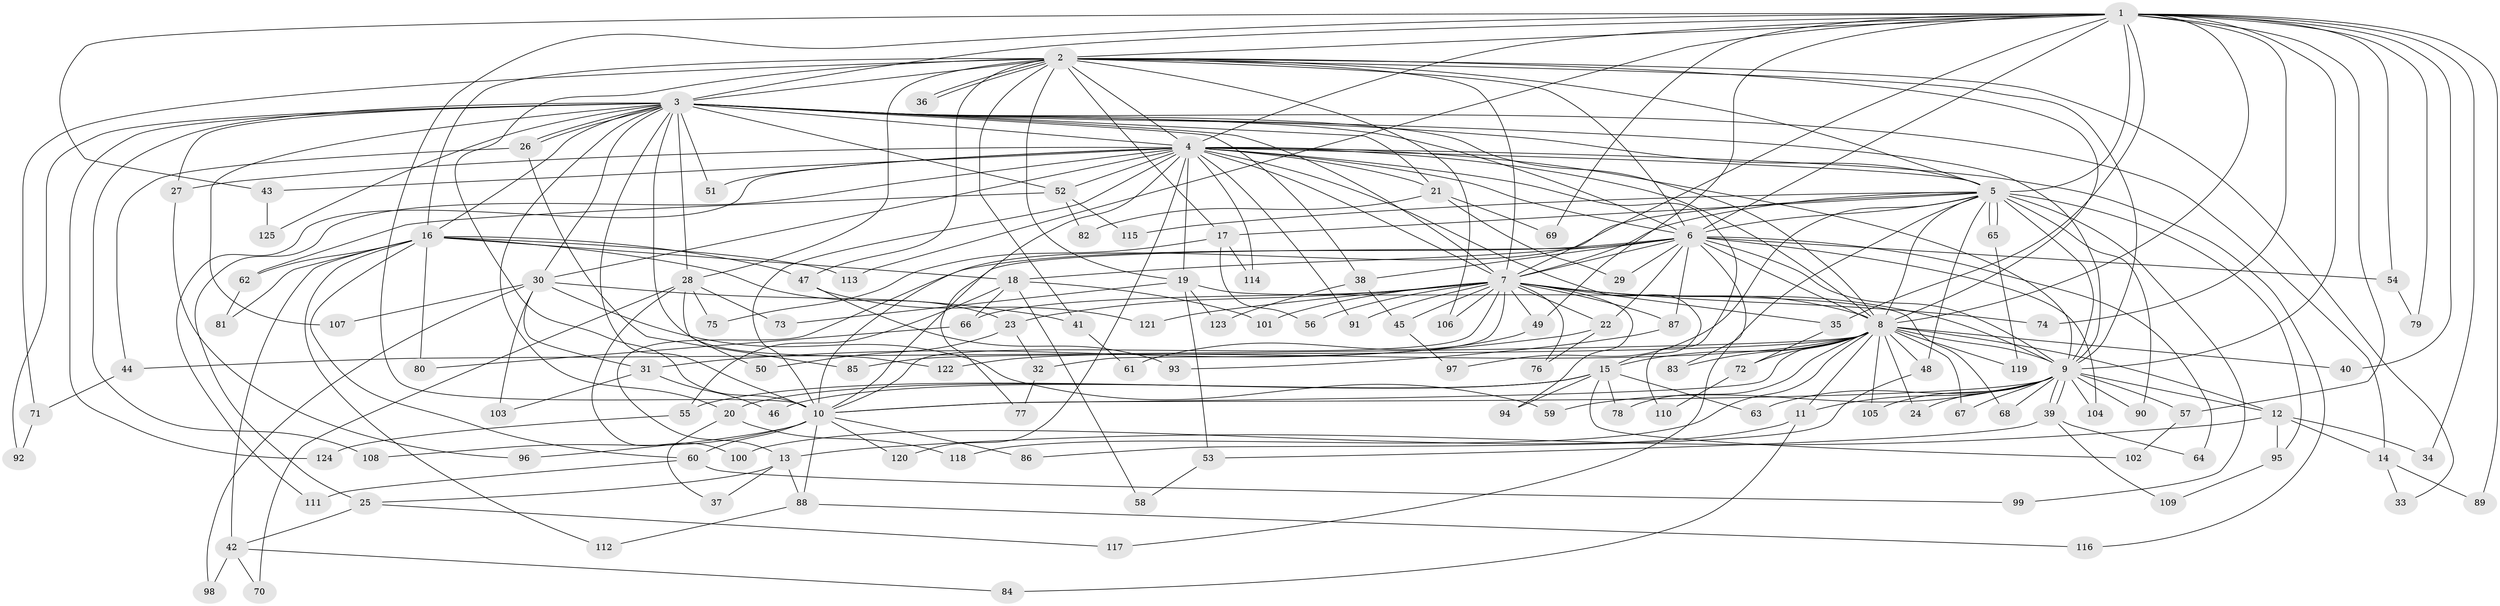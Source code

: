 // coarse degree distribution, {21: 0.010416666666666666, 20: 0.020833333333333332, 26: 0.010416666666666666, 24: 0.010416666666666666, 18: 0.010416666666666666, 23: 0.020833333333333332, 22: 0.010416666666666666, 13: 0.010416666666666666, 4: 0.08333333333333333, 9: 0.020833333333333332, 14: 0.010416666666666666, 5: 0.03125, 6: 0.020833333333333332, 3: 0.20833333333333334, 7: 0.03125, 2: 0.4895833333333333}
// Generated by graph-tools (version 1.1) at 2025/41/03/06/25 10:41:38]
// undirected, 125 vertices, 275 edges
graph export_dot {
graph [start="1"]
  node [color=gray90,style=filled];
  1;
  2;
  3;
  4;
  5;
  6;
  7;
  8;
  9;
  10;
  11;
  12;
  13;
  14;
  15;
  16;
  17;
  18;
  19;
  20;
  21;
  22;
  23;
  24;
  25;
  26;
  27;
  28;
  29;
  30;
  31;
  32;
  33;
  34;
  35;
  36;
  37;
  38;
  39;
  40;
  41;
  42;
  43;
  44;
  45;
  46;
  47;
  48;
  49;
  50;
  51;
  52;
  53;
  54;
  55;
  56;
  57;
  58;
  59;
  60;
  61;
  62;
  63;
  64;
  65;
  66;
  67;
  68;
  69;
  70;
  71;
  72;
  73;
  74;
  75;
  76;
  77;
  78;
  79;
  80;
  81;
  82;
  83;
  84;
  85;
  86;
  87;
  88;
  89;
  90;
  91;
  92;
  93;
  94;
  95;
  96;
  97;
  98;
  99;
  100;
  101;
  102;
  103;
  104;
  105;
  106;
  107;
  108;
  109;
  110;
  111;
  112;
  113;
  114;
  115;
  116;
  117;
  118;
  119;
  120;
  121;
  122;
  123;
  124;
  125;
  1 -- 2;
  1 -- 3;
  1 -- 4;
  1 -- 5;
  1 -- 6;
  1 -- 7;
  1 -- 8;
  1 -- 9;
  1 -- 10;
  1 -- 34;
  1 -- 35;
  1 -- 40;
  1 -- 43;
  1 -- 49;
  1 -- 54;
  1 -- 57;
  1 -- 69;
  1 -- 74;
  1 -- 79;
  1 -- 89;
  1 -- 113;
  2 -- 3;
  2 -- 4;
  2 -- 5;
  2 -- 6;
  2 -- 7;
  2 -- 8;
  2 -- 9;
  2 -- 10;
  2 -- 16;
  2 -- 17;
  2 -- 19;
  2 -- 28;
  2 -- 33;
  2 -- 36;
  2 -- 36;
  2 -- 41;
  2 -- 47;
  2 -- 71;
  2 -- 106;
  3 -- 4;
  3 -- 5;
  3 -- 6;
  3 -- 7;
  3 -- 8;
  3 -- 9;
  3 -- 10;
  3 -- 14;
  3 -- 16;
  3 -- 20;
  3 -- 21;
  3 -- 26;
  3 -- 26;
  3 -- 27;
  3 -- 28;
  3 -- 30;
  3 -- 38;
  3 -- 51;
  3 -- 52;
  3 -- 92;
  3 -- 107;
  3 -- 108;
  3 -- 122;
  3 -- 124;
  3 -- 125;
  4 -- 5;
  4 -- 6;
  4 -- 7;
  4 -- 8;
  4 -- 9;
  4 -- 10;
  4 -- 15;
  4 -- 19;
  4 -- 21;
  4 -- 25;
  4 -- 27;
  4 -- 30;
  4 -- 43;
  4 -- 51;
  4 -- 52;
  4 -- 77;
  4 -- 91;
  4 -- 110;
  4 -- 111;
  4 -- 114;
  4 -- 116;
  4 -- 120;
  5 -- 6;
  5 -- 7;
  5 -- 8;
  5 -- 9;
  5 -- 10;
  5 -- 17;
  5 -- 48;
  5 -- 65;
  5 -- 65;
  5 -- 90;
  5 -- 95;
  5 -- 97;
  5 -- 99;
  5 -- 115;
  5 -- 117;
  6 -- 7;
  6 -- 8;
  6 -- 9;
  6 -- 10;
  6 -- 13;
  6 -- 18;
  6 -- 22;
  6 -- 29;
  6 -- 38;
  6 -- 54;
  6 -- 64;
  6 -- 83;
  6 -- 87;
  6 -- 104;
  7 -- 8;
  7 -- 9;
  7 -- 10;
  7 -- 22;
  7 -- 23;
  7 -- 32;
  7 -- 35;
  7 -- 45;
  7 -- 49;
  7 -- 56;
  7 -- 66;
  7 -- 74;
  7 -- 76;
  7 -- 87;
  7 -- 91;
  7 -- 94;
  7 -- 101;
  7 -- 106;
  7 -- 121;
  8 -- 9;
  8 -- 10;
  8 -- 11;
  8 -- 12;
  8 -- 15;
  8 -- 24;
  8 -- 40;
  8 -- 44;
  8 -- 48;
  8 -- 67;
  8 -- 72;
  8 -- 78;
  8 -- 83;
  8 -- 85;
  8 -- 105;
  8 -- 118;
  8 -- 119;
  8 -- 122;
  9 -- 10;
  9 -- 11;
  9 -- 12;
  9 -- 24;
  9 -- 39;
  9 -- 39;
  9 -- 57;
  9 -- 59;
  9 -- 63;
  9 -- 67;
  9 -- 68;
  9 -- 90;
  9 -- 104;
  9 -- 105;
  10 -- 60;
  10 -- 86;
  10 -- 88;
  10 -- 96;
  10 -- 108;
  10 -- 120;
  11 -- 84;
  11 -- 100;
  12 -- 13;
  12 -- 14;
  12 -- 34;
  12 -- 95;
  13 -- 25;
  13 -- 37;
  13 -- 88;
  14 -- 33;
  14 -- 89;
  15 -- 20;
  15 -- 46;
  15 -- 55;
  15 -- 63;
  15 -- 78;
  15 -- 94;
  15 -- 102;
  16 -- 18;
  16 -- 23;
  16 -- 42;
  16 -- 47;
  16 -- 60;
  16 -- 62;
  16 -- 80;
  16 -- 81;
  16 -- 112;
  16 -- 113;
  17 -- 56;
  17 -- 75;
  17 -- 114;
  18 -- 55;
  18 -- 58;
  18 -- 66;
  18 -- 101;
  19 -- 53;
  19 -- 68;
  19 -- 73;
  19 -- 123;
  20 -- 37;
  20 -- 118;
  21 -- 29;
  21 -- 69;
  21 -- 82;
  22 -- 31;
  22 -- 76;
  23 -- 32;
  23 -- 50;
  25 -- 42;
  25 -- 117;
  26 -- 44;
  26 -- 85;
  27 -- 96;
  28 -- 50;
  28 -- 70;
  28 -- 73;
  28 -- 75;
  28 -- 100;
  30 -- 31;
  30 -- 41;
  30 -- 59;
  30 -- 98;
  30 -- 103;
  30 -- 107;
  31 -- 46;
  31 -- 103;
  32 -- 77;
  35 -- 72;
  38 -- 45;
  38 -- 123;
  39 -- 53;
  39 -- 64;
  39 -- 109;
  41 -- 61;
  42 -- 70;
  42 -- 84;
  42 -- 98;
  43 -- 125;
  44 -- 71;
  45 -- 97;
  47 -- 93;
  47 -- 121;
  48 -- 86;
  49 -- 61;
  52 -- 62;
  52 -- 82;
  52 -- 115;
  53 -- 58;
  54 -- 79;
  55 -- 124;
  57 -- 102;
  60 -- 99;
  60 -- 111;
  62 -- 81;
  65 -- 119;
  66 -- 80;
  71 -- 92;
  72 -- 110;
  87 -- 93;
  88 -- 112;
  88 -- 116;
  95 -- 109;
}
